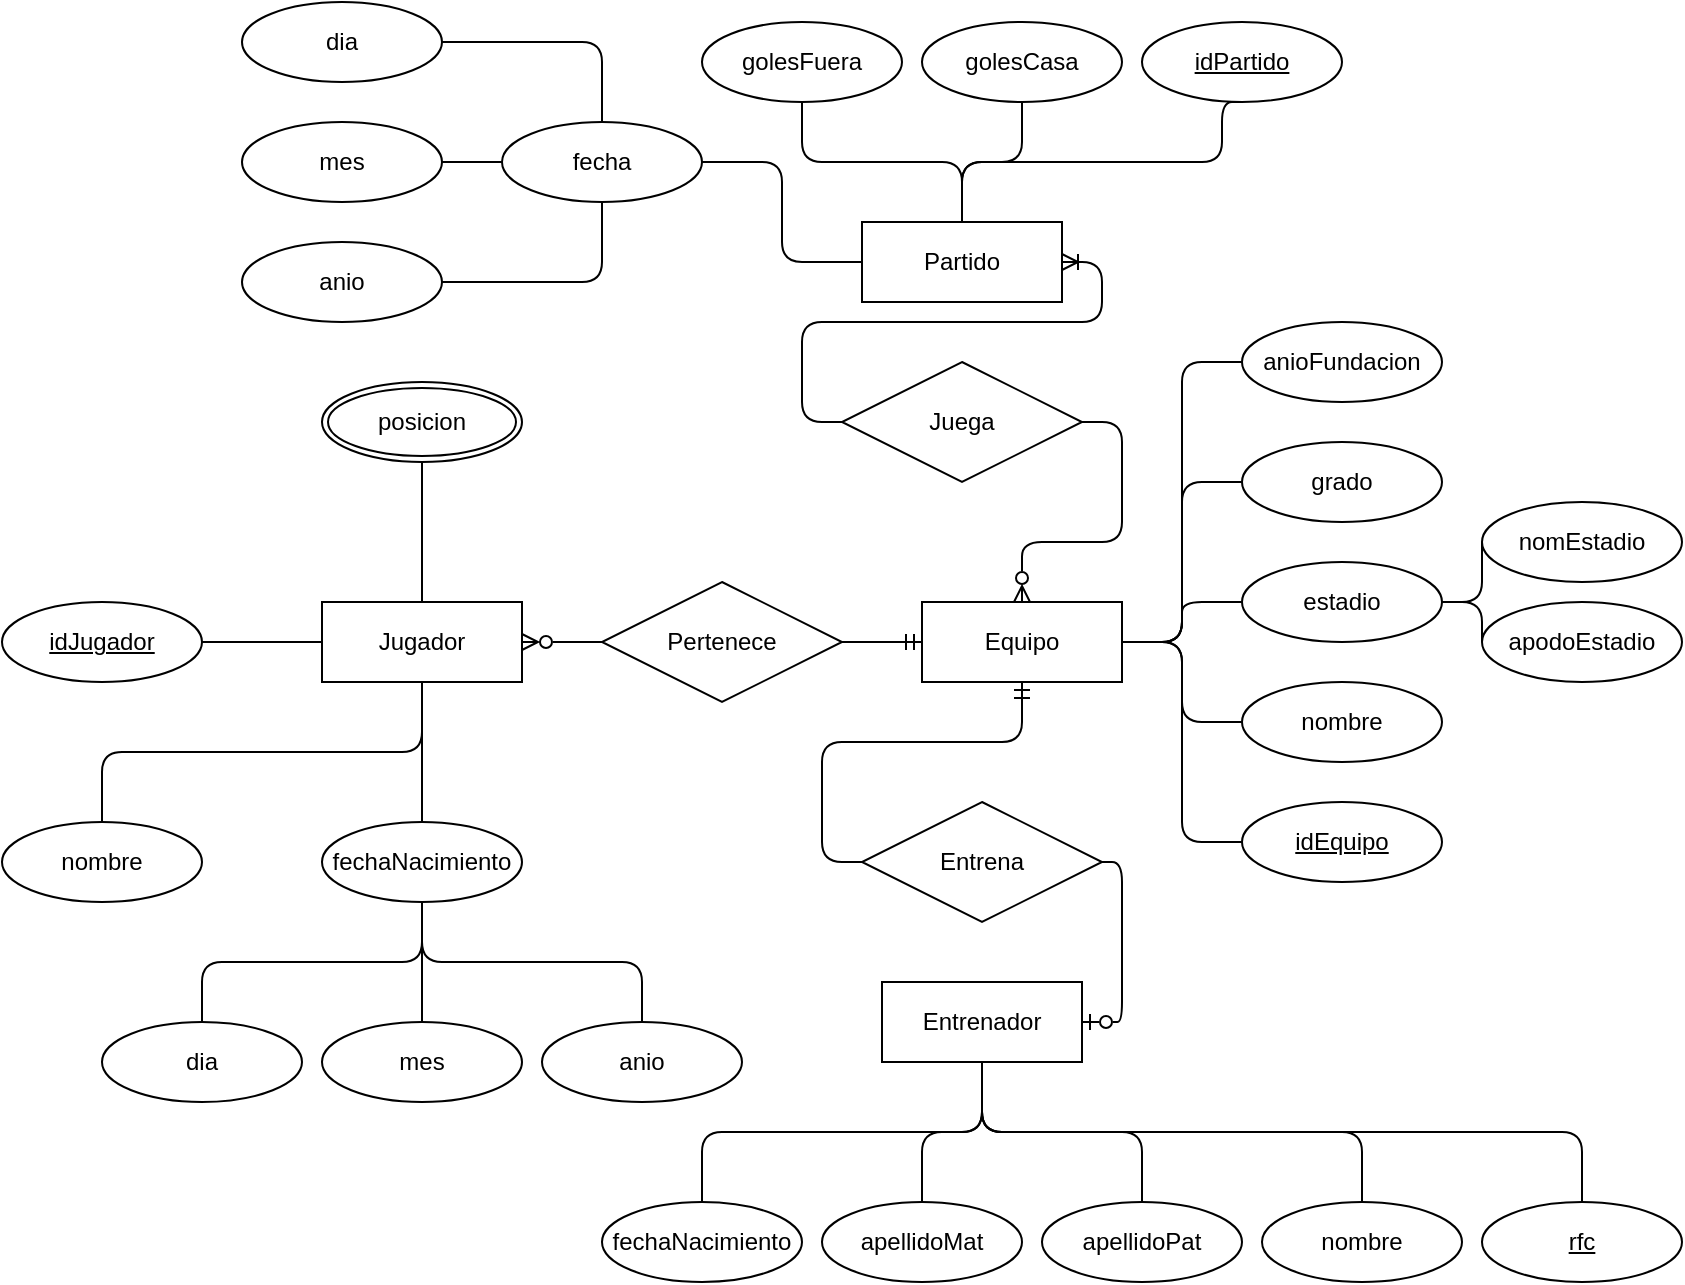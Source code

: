 <mxfile version="24.4.13" type="github">
  <diagram name="Page-1" id="UYtyUtdFpJuhH1bbEbp8">
    <mxGraphModel dx="1434" dy="789" grid="1" gridSize="10" guides="1" tooltips="1" connect="1" arrows="1" fold="1" page="1" pageScale="1" pageWidth="850" pageHeight="1100" math="0" shadow="0">
      <root>
        <mxCell id="0" />
        <mxCell id="1" parent="0" />
        <mxCell id="fBPJly0HdnSGG2ilqovL-1" value="Partido" style="whiteSpace=wrap;html=1;align=center;" vertex="1" parent="1">
          <mxGeometry x="430" y="170" width="100" height="40" as="geometry" />
        </mxCell>
        <mxCell id="fBPJly0HdnSGG2ilqovL-6" style="edgeStyle=orthogonalEdgeStyle;rounded=1;orthogonalLoop=1;jettySize=auto;html=1;exitX=1;exitY=0.5;exitDx=0;exitDy=0;entryX=0;entryY=0.5;entryDx=0;entryDy=0;endArrow=none;endFill=0;curved=0;startArrow=ERzeroToMany;startFill=0;" edge="1" parent="1" source="fBPJly0HdnSGG2ilqovL-2" target="fBPJly0HdnSGG2ilqovL-5">
          <mxGeometry relative="1" as="geometry" />
        </mxCell>
        <mxCell id="fBPJly0HdnSGG2ilqovL-25" style="edgeStyle=orthogonalEdgeStyle;rounded=1;orthogonalLoop=1;jettySize=auto;html=1;exitX=0.5;exitY=1;exitDx=0;exitDy=0;entryX=0.5;entryY=0;entryDx=0;entryDy=0;endArrow=none;endFill=0;curved=0;" edge="1" parent="1" source="fBPJly0HdnSGG2ilqovL-2" target="fBPJly0HdnSGG2ilqovL-18">
          <mxGeometry relative="1" as="geometry" />
        </mxCell>
        <mxCell id="fBPJly0HdnSGG2ilqovL-26" style="edgeStyle=orthogonalEdgeStyle;rounded=1;orthogonalLoop=1;jettySize=auto;html=1;exitX=0.5;exitY=1;exitDx=0;exitDy=0;curved=0;endArrow=none;endFill=0;" edge="1" parent="1" source="fBPJly0HdnSGG2ilqovL-2" target="fBPJly0HdnSGG2ilqovL-16">
          <mxGeometry relative="1" as="geometry" />
        </mxCell>
        <mxCell id="fBPJly0HdnSGG2ilqovL-27" style="edgeStyle=orthogonalEdgeStyle;rounded=1;orthogonalLoop=1;jettySize=auto;html=1;exitX=0;exitY=0.5;exitDx=0;exitDy=0;entryX=1;entryY=0.5;entryDx=0;entryDy=0;endArrow=none;endFill=0;curved=0;" edge="1" parent="1" source="fBPJly0HdnSGG2ilqovL-2" target="fBPJly0HdnSGG2ilqovL-17">
          <mxGeometry relative="1" as="geometry" />
        </mxCell>
        <mxCell id="fBPJly0HdnSGG2ilqovL-29" style="edgeStyle=orthogonalEdgeStyle;rounded=1;orthogonalLoop=1;jettySize=auto;html=1;exitX=0.5;exitY=0;exitDx=0;exitDy=0;entryX=0.5;entryY=1;entryDx=0;entryDy=0;curved=0;endArrow=none;endFill=0;" edge="1" parent="1" source="fBPJly0HdnSGG2ilqovL-2" target="fBPJly0HdnSGG2ilqovL-28">
          <mxGeometry relative="1" as="geometry" />
        </mxCell>
        <mxCell id="fBPJly0HdnSGG2ilqovL-2" value="Jugador" style="whiteSpace=wrap;html=1;align=center;" vertex="1" parent="1">
          <mxGeometry x="160" y="360" width="100" height="40" as="geometry" />
        </mxCell>
        <mxCell id="fBPJly0HdnSGG2ilqovL-37" style="edgeStyle=orthogonalEdgeStyle;rounded=1;orthogonalLoop=1;jettySize=auto;html=1;exitX=1;exitY=0.5;exitDx=0;exitDy=0;entryX=0;entryY=0.5;entryDx=0;entryDy=0;curved=0;endArrow=none;endFill=0;" edge="1" parent="1" source="fBPJly0HdnSGG2ilqovL-3" target="fBPJly0HdnSGG2ilqovL-36">
          <mxGeometry relative="1" as="geometry" />
        </mxCell>
        <mxCell id="fBPJly0HdnSGG2ilqovL-38" style="edgeStyle=orthogonalEdgeStyle;rounded=1;orthogonalLoop=1;jettySize=auto;html=1;exitX=1;exitY=0.5;exitDx=0;exitDy=0;entryX=0;entryY=0.5;entryDx=0;entryDy=0;curved=0;endArrow=none;endFill=0;" edge="1" parent="1" source="fBPJly0HdnSGG2ilqovL-3" target="fBPJly0HdnSGG2ilqovL-30">
          <mxGeometry relative="1" as="geometry" />
        </mxCell>
        <mxCell id="fBPJly0HdnSGG2ilqovL-39" style="edgeStyle=orthogonalEdgeStyle;rounded=1;orthogonalLoop=1;jettySize=auto;html=1;exitX=1;exitY=0.5;exitDx=0;exitDy=0;entryX=0;entryY=0.5;entryDx=0;entryDy=0;curved=0;endArrow=none;endFill=0;" edge="1" parent="1" source="fBPJly0HdnSGG2ilqovL-3" target="fBPJly0HdnSGG2ilqovL-32">
          <mxGeometry relative="1" as="geometry" />
        </mxCell>
        <mxCell id="fBPJly0HdnSGG2ilqovL-40" style="edgeStyle=orthogonalEdgeStyle;rounded=1;orthogonalLoop=1;jettySize=auto;html=1;exitX=1;exitY=0.5;exitDx=0;exitDy=0;entryX=0;entryY=0.5;entryDx=0;entryDy=0;curved=0;endArrow=none;endFill=0;" edge="1" parent="1" source="fBPJly0HdnSGG2ilqovL-3" target="fBPJly0HdnSGG2ilqovL-34">
          <mxGeometry relative="1" as="geometry" />
        </mxCell>
        <mxCell id="fBPJly0HdnSGG2ilqovL-41" style="edgeStyle=orthogonalEdgeStyle;rounded=1;orthogonalLoop=1;jettySize=auto;html=1;exitX=1;exitY=0.5;exitDx=0;exitDy=0;entryX=0;entryY=0.5;entryDx=0;entryDy=0;curved=0;endArrow=none;endFill=0;" edge="1" parent="1" source="fBPJly0HdnSGG2ilqovL-3" target="fBPJly0HdnSGG2ilqovL-35">
          <mxGeometry relative="1" as="geometry" />
        </mxCell>
        <mxCell id="fBPJly0HdnSGG2ilqovL-3" value="Equipo" style="whiteSpace=wrap;html=1;align=center;" vertex="1" parent="1">
          <mxGeometry x="460" y="360" width="100" height="40" as="geometry" />
        </mxCell>
        <mxCell id="fBPJly0HdnSGG2ilqovL-14" style="edgeStyle=orthogonalEdgeStyle;rounded=1;orthogonalLoop=1;jettySize=auto;html=1;exitX=1;exitY=0.5;exitDx=0;exitDy=0;entryX=1;entryY=0.5;entryDx=0;entryDy=0;endArrow=none;endFill=0;curved=0;startArrow=ERzeroToOne;startFill=0;" edge="1" parent="1" source="fBPJly0HdnSGG2ilqovL-4" target="fBPJly0HdnSGG2ilqovL-12">
          <mxGeometry relative="1" as="geometry" />
        </mxCell>
        <mxCell id="fBPJly0HdnSGG2ilqovL-4" value="Entrenador" style="whiteSpace=wrap;html=1;align=center;" vertex="1" parent="1">
          <mxGeometry x="440" y="550" width="100" height="40" as="geometry" />
        </mxCell>
        <mxCell id="fBPJly0HdnSGG2ilqovL-7" style="edgeStyle=orthogonalEdgeStyle;rounded=1;orthogonalLoop=1;jettySize=auto;html=1;exitX=1;exitY=0.5;exitDx=0;exitDy=0;entryX=0;entryY=0.5;entryDx=0;entryDy=0;curved=0;endArrow=ERmandOne;endFill=0;" edge="1" parent="1" source="fBPJly0HdnSGG2ilqovL-5" target="fBPJly0HdnSGG2ilqovL-3">
          <mxGeometry relative="1" as="geometry" />
        </mxCell>
        <mxCell id="fBPJly0HdnSGG2ilqovL-5" value="Pertenece" style="shape=rhombus;perimeter=rhombusPerimeter;whiteSpace=wrap;html=1;align=center;" vertex="1" parent="1">
          <mxGeometry x="300" y="350" width="120" height="60" as="geometry" />
        </mxCell>
        <mxCell id="fBPJly0HdnSGG2ilqovL-10" style="edgeStyle=orthogonalEdgeStyle;rounded=1;orthogonalLoop=1;jettySize=auto;html=1;exitX=1;exitY=0.5;exitDx=0;exitDy=0;entryX=0.5;entryY=0;entryDx=0;entryDy=0;curved=0;endArrow=ERzeroToMany;endFill=0;startArrow=none;startFill=0;" edge="1" parent="1" source="fBPJly0HdnSGG2ilqovL-9" target="fBPJly0HdnSGG2ilqovL-3">
          <mxGeometry relative="1" as="geometry" />
        </mxCell>
        <mxCell id="fBPJly0HdnSGG2ilqovL-11" style="edgeStyle=orthogonalEdgeStyle;rounded=1;orthogonalLoop=1;jettySize=auto;html=1;exitX=0;exitY=0.5;exitDx=0;exitDy=0;entryX=1;entryY=0.5;entryDx=0;entryDy=0;curved=0;endArrow=ERoneToMany;endFill=0;" edge="1" parent="1" source="fBPJly0HdnSGG2ilqovL-9" target="fBPJly0HdnSGG2ilqovL-1">
          <mxGeometry relative="1" as="geometry" />
        </mxCell>
        <mxCell id="fBPJly0HdnSGG2ilqovL-9" value="Juega" style="shape=rhombus;perimeter=rhombusPerimeter;whiteSpace=wrap;html=1;align=center;" vertex="1" parent="1">
          <mxGeometry x="420" y="240" width="120" height="60" as="geometry" />
        </mxCell>
        <mxCell id="fBPJly0HdnSGG2ilqovL-15" style="edgeStyle=orthogonalEdgeStyle;rounded=1;orthogonalLoop=1;jettySize=auto;html=1;exitX=0;exitY=0.5;exitDx=0;exitDy=0;entryX=0.5;entryY=1;entryDx=0;entryDy=0;curved=0;endArrow=ERmandOne;endFill=0;" edge="1" parent="1" source="fBPJly0HdnSGG2ilqovL-12" target="fBPJly0HdnSGG2ilqovL-3">
          <mxGeometry relative="1" as="geometry" />
        </mxCell>
        <mxCell id="fBPJly0HdnSGG2ilqovL-12" value="Entrena" style="shape=rhombus;perimeter=rhombusPerimeter;whiteSpace=wrap;html=1;align=center;" vertex="1" parent="1">
          <mxGeometry x="430" y="460" width="120" height="60" as="geometry" />
        </mxCell>
        <mxCell id="fBPJly0HdnSGG2ilqovL-22" style="edgeStyle=orthogonalEdgeStyle;rounded=1;orthogonalLoop=1;jettySize=auto;html=1;exitX=0.5;exitY=1;exitDx=0;exitDy=0;entryX=0.5;entryY=0;entryDx=0;entryDy=0;curved=0;endArrow=none;endFill=0;" edge="1" parent="1" source="fBPJly0HdnSGG2ilqovL-16" target="fBPJly0HdnSGG2ilqovL-21">
          <mxGeometry relative="1" as="geometry" />
        </mxCell>
        <mxCell id="fBPJly0HdnSGG2ilqovL-23" style="edgeStyle=orthogonalEdgeStyle;rounded=1;orthogonalLoop=1;jettySize=auto;html=1;exitX=0.5;exitY=1;exitDx=0;exitDy=0;entryX=0.5;entryY=0;entryDx=0;entryDy=0;curved=0;endArrow=none;endFill=0;" edge="1" parent="1" source="fBPJly0HdnSGG2ilqovL-16" target="fBPJly0HdnSGG2ilqovL-20">
          <mxGeometry relative="1" as="geometry" />
        </mxCell>
        <mxCell id="fBPJly0HdnSGG2ilqovL-24" style="edgeStyle=orthogonalEdgeStyle;rounded=1;orthogonalLoop=1;jettySize=auto;html=1;exitX=0.5;exitY=1;exitDx=0;exitDy=0;entryX=0.5;entryY=0;entryDx=0;entryDy=0;curved=0;endArrow=none;endFill=0;" edge="1" parent="1" source="fBPJly0HdnSGG2ilqovL-16" target="fBPJly0HdnSGG2ilqovL-19">
          <mxGeometry relative="1" as="geometry" />
        </mxCell>
        <mxCell id="fBPJly0HdnSGG2ilqovL-16" value="fechaNacimiento" style="ellipse;whiteSpace=wrap;html=1;align=center;" vertex="1" parent="1">
          <mxGeometry x="160" y="470" width="100" height="40" as="geometry" />
        </mxCell>
        <mxCell id="fBPJly0HdnSGG2ilqovL-17" value="idJugador" style="ellipse;whiteSpace=wrap;html=1;align=center;fontStyle=4;" vertex="1" parent="1">
          <mxGeometry y="360" width="100" height="40" as="geometry" />
        </mxCell>
        <mxCell id="fBPJly0HdnSGG2ilqovL-18" value="nombre" style="ellipse;whiteSpace=wrap;html=1;align=center;" vertex="1" parent="1">
          <mxGeometry y="470" width="100" height="40" as="geometry" />
        </mxCell>
        <mxCell id="fBPJly0HdnSGG2ilqovL-19" value="anio" style="ellipse;whiteSpace=wrap;html=1;align=center;" vertex="1" parent="1">
          <mxGeometry x="270" y="570" width="100" height="40" as="geometry" />
        </mxCell>
        <mxCell id="fBPJly0HdnSGG2ilqovL-20" value="mes" style="ellipse;whiteSpace=wrap;html=1;align=center;" vertex="1" parent="1">
          <mxGeometry x="160" y="570" width="100" height="40" as="geometry" />
        </mxCell>
        <mxCell id="fBPJly0HdnSGG2ilqovL-21" value="dia" style="ellipse;whiteSpace=wrap;html=1;align=center;" vertex="1" parent="1">
          <mxGeometry x="50" y="570" width="100" height="40" as="geometry" />
        </mxCell>
        <mxCell id="fBPJly0HdnSGG2ilqovL-28" value="posicion" style="ellipse;shape=doubleEllipse;margin=3;whiteSpace=wrap;html=1;align=center;" vertex="1" parent="1">
          <mxGeometry x="160" y="250" width="100" height="40" as="geometry" />
        </mxCell>
        <mxCell id="fBPJly0HdnSGG2ilqovL-30" value="grado" style="ellipse;whiteSpace=wrap;html=1;align=center;" vertex="1" parent="1">
          <mxGeometry x="620" y="280" width="100" height="40" as="geometry" />
        </mxCell>
        <mxCell id="fBPJly0HdnSGG2ilqovL-31" value="apodoEstadio" style="ellipse;whiteSpace=wrap;html=1;align=center;" vertex="1" parent="1">
          <mxGeometry x="740" y="360" width="100" height="40" as="geometry" />
        </mxCell>
        <mxCell id="fBPJly0HdnSGG2ilqovL-42" style="edgeStyle=orthogonalEdgeStyle;rounded=1;orthogonalLoop=1;jettySize=auto;html=1;exitX=1;exitY=0.5;exitDx=0;exitDy=0;entryX=0;entryY=0.5;entryDx=0;entryDy=0;curved=0;endArrow=none;endFill=0;" edge="1" parent="1" source="fBPJly0HdnSGG2ilqovL-32" target="fBPJly0HdnSGG2ilqovL-33">
          <mxGeometry relative="1" as="geometry" />
        </mxCell>
        <mxCell id="fBPJly0HdnSGG2ilqovL-43" style="edgeStyle=orthogonalEdgeStyle;rounded=1;orthogonalLoop=1;jettySize=auto;html=1;exitX=1;exitY=0.5;exitDx=0;exitDy=0;entryX=0;entryY=0.5;entryDx=0;entryDy=0;curved=0;endArrow=none;endFill=0;" edge="1" parent="1" source="fBPJly0HdnSGG2ilqovL-32" target="fBPJly0HdnSGG2ilqovL-31">
          <mxGeometry relative="1" as="geometry" />
        </mxCell>
        <mxCell id="fBPJly0HdnSGG2ilqovL-32" value="estadio" style="ellipse;whiteSpace=wrap;html=1;align=center;" vertex="1" parent="1">
          <mxGeometry x="620" y="340" width="100" height="40" as="geometry" />
        </mxCell>
        <mxCell id="fBPJly0HdnSGG2ilqovL-33" value="nomEstadio" style="ellipse;whiteSpace=wrap;html=1;align=center;" vertex="1" parent="1">
          <mxGeometry x="740" y="310" width="100" height="40" as="geometry" />
        </mxCell>
        <mxCell id="fBPJly0HdnSGG2ilqovL-34" value="nombre" style="ellipse;whiteSpace=wrap;html=1;align=center;" vertex="1" parent="1">
          <mxGeometry x="620" y="400" width="100" height="40" as="geometry" />
        </mxCell>
        <mxCell id="fBPJly0HdnSGG2ilqovL-35" value="idEquipo" style="ellipse;whiteSpace=wrap;html=1;align=center;fontStyle=4;" vertex="1" parent="1">
          <mxGeometry x="620" y="460" width="100" height="40" as="geometry" />
        </mxCell>
        <mxCell id="fBPJly0HdnSGG2ilqovL-36" value="anioFundacion" style="ellipse;whiteSpace=wrap;html=1;align=center;" vertex="1" parent="1">
          <mxGeometry x="620" y="220" width="100" height="40" as="geometry" />
        </mxCell>
        <mxCell id="fBPJly0HdnSGG2ilqovL-58" style="edgeStyle=orthogonalEdgeStyle;rounded=1;orthogonalLoop=1;jettySize=auto;html=1;exitX=0.5;exitY=1;exitDx=0;exitDy=0;entryX=0.5;entryY=0;entryDx=0;entryDy=0;curved=0;endArrow=none;endFill=0;" edge="1" parent="1" source="fBPJly0HdnSGG2ilqovL-44" target="fBPJly0HdnSGG2ilqovL-1">
          <mxGeometry relative="1" as="geometry">
            <Array as="points">
              <mxPoint x="610" y="110" />
              <mxPoint x="610" y="140" />
              <mxPoint x="480" y="140" />
            </Array>
          </mxGeometry>
        </mxCell>
        <mxCell id="fBPJly0HdnSGG2ilqovL-44" value="idPartido" style="ellipse;whiteSpace=wrap;html=1;align=center;fontStyle=4;" vertex="1" parent="1">
          <mxGeometry x="570" y="70" width="100" height="40" as="geometry" />
        </mxCell>
        <mxCell id="fBPJly0HdnSGG2ilqovL-56" style="edgeStyle=orthogonalEdgeStyle;rounded=1;orthogonalLoop=1;jettySize=auto;html=1;exitX=0.5;exitY=1;exitDx=0;exitDy=0;entryX=0.5;entryY=0;entryDx=0;entryDy=0;curved=0;endArrow=none;endFill=0;" edge="1" parent="1" source="fBPJly0HdnSGG2ilqovL-45" target="fBPJly0HdnSGG2ilqovL-1">
          <mxGeometry relative="1" as="geometry" />
        </mxCell>
        <mxCell id="fBPJly0HdnSGG2ilqovL-45" value="golesFuera" style="ellipse;whiteSpace=wrap;html=1;align=center;" vertex="1" parent="1">
          <mxGeometry x="350" y="70" width="100" height="40" as="geometry" />
        </mxCell>
        <mxCell id="fBPJly0HdnSGG2ilqovL-57" style="edgeStyle=orthogonalEdgeStyle;rounded=1;orthogonalLoop=1;jettySize=auto;html=1;exitX=0.5;exitY=1;exitDx=0;exitDy=0;entryX=0.5;entryY=0;entryDx=0;entryDy=0;curved=0;endArrow=none;endFill=0;" edge="1" parent="1" source="fBPJly0HdnSGG2ilqovL-46" target="fBPJly0HdnSGG2ilqovL-1">
          <mxGeometry relative="1" as="geometry" />
        </mxCell>
        <mxCell id="fBPJly0HdnSGG2ilqovL-46" value="golesCasa" style="ellipse;whiteSpace=wrap;html=1;align=center;" vertex="1" parent="1">
          <mxGeometry x="460" y="70" width="100" height="40" as="geometry" />
        </mxCell>
        <mxCell id="fBPJly0HdnSGG2ilqovL-55" style="edgeStyle=orthogonalEdgeStyle;rounded=1;orthogonalLoop=1;jettySize=auto;html=1;exitX=1;exitY=0.5;exitDx=0;exitDy=0;entryX=0;entryY=0.5;entryDx=0;entryDy=0;curved=0;endArrow=none;endFill=0;" edge="1" parent="1" source="fBPJly0HdnSGG2ilqovL-47" target="fBPJly0HdnSGG2ilqovL-1">
          <mxGeometry relative="1" as="geometry" />
        </mxCell>
        <mxCell id="fBPJly0HdnSGG2ilqovL-47" value="fecha" style="ellipse;whiteSpace=wrap;html=1;align=center;" vertex="1" parent="1">
          <mxGeometry x="250" y="120" width="100" height="40" as="geometry" />
        </mxCell>
        <mxCell id="fBPJly0HdnSGG2ilqovL-53" style="edgeStyle=orthogonalEdgeStyle;rounded=1;orthogonalLoop=1;jettySize=auto;html=1;exitX=1;exitY=0.5;exitDx=0;exitDy=0;entryX=0.5;entryY=1;entryDx=0;entryDy=0;curved=0;endArrow=none;endFill=0;" edge="1" parent="1" source="fBPJly0HdnSGG2ilqovL-48" target="fBPJly0HdnSGG2ilqovL-47">
          <mxGeometry relative="1" as="geometry" />
        </mxCell>
        <mxCell id="fBPJly0HdnSGG2ilqovL-48" value="anio" style="ellipse;whiteSpace=wrap;html=1;align=center;" vertex="1" parent="1">
          <mxGeometry x="120" y="180" width="100" height="40" as="geometry" />
        </mxCell>
        <mxCell id="fBPJly0HdnSGG2ilqovL-51" style="edgeStyle=orthogonalEdgeStyle;rounded=1;orthogonalLoop=1;jettySize=auto;html=1;exitX=1;exitY=0.5;exitDx=0;exitDy=0;entryX=0;entryY=0.5;entryDx=0;entryDy=0;curved=0;endArrow=none;endFill=0;" edge="1" parent="1" source="fBPJly0HdnSGG2ilqovL-49" target="fBPJly0HdnSGG2ilqovL-47">
          <mxGeometry relative="1" as="geometry" />
        </mxCell>
        <mxCell id="fBPJly0HdnSGG2ilqovL-49" value="mes" style="ellipse;whiteSpace=wrap;html=1;align=center;" vertex="1" parent="1">
          <mxGeometry x="120" y="120" width="100" height="40" as="geometry" />
        </mxCell>
        <mxCell id="fBPJly0HdnSGG2ilqovL-52" style="edgeStyle=orthogonalEdgeStyle;rounded=1;orthogonalLoop=1;jettySize=auto;html=1;exitX=1;exitY=0.5;exitDx=0;exitDy=0;entryX=0.5;entryY=0;entryDx=0;entryDy=0;curved=0;endArrow=none;endFill=0;" edge="1" parent="1" source="fBPJly0HdnSGG2ilqovL-50" target="fBPJly0HdnSGG2ilqovL-47">
          <mxGeometry relative="1" as="geometry" />
        </mxCell>
        <mxCell id="fBPJly0HdnSGG2ilqovL-50" value="dia" style="ellipse;whiteSpace=wrap;html=1;align=center;" vertex="1" parent="1">
          <mxGeometry x="120" y="60" width="100" height="40" as="geometry" />
        </mxCell>
        <mxCell id="fBPJly0HdnSGG2ilqovL-68" style="edgeStyle=orthogonalEdgeStyle;rounded=1;orthogonalLoop=1;jettySize=auto;html=1;exitX=0.5;exitY=0;exitDx=0;exitDy=0;entryX=0.5;entryY=1;entryDx=0;entryDy=0;curved=0;endArrow=none;endFill=0;" edge="1" parent="1" source="fBPJly0HdnSGG2ilqovL-59" target="fBPJly0HdnSGG2ilqovL-4">
          <mxGeometry relative="1" as="geometry" />
        </mxCell>
        <mxCell id="fBPJly0HdnSGG2ilqovL-59" value="rfc" style="ellipse;whiteSpace=wrap;html=1;align=center;fontStyle=4;" vertex="1" parent="1">
          <mxGeometry x="740" y="660" width="100" height="40" as="geometry" />
        </mxCell>
        <mxCell id="fBPJly0HdnSGG2ilqovL-67" style="edgeStyle=orthogonalEdgeStyle;rounded=1;orthogonalLoop=1;jettySize=auto;html=1;exitX=0.5;exitY=0;exitDx=0;exitDy=0;entryX=0.5;entryY=1;entryDx=0;entryDy=0;curved=0;endArrow=none;endFill=0;" edge="1" parent="1" source="fBPJly0HdnSGG2ilqovL-60" target="fBPJly0HdnSGG2ilqovL-4">
          <mxGeometry relative="1" as="geometry" />
        </mxCell>
        <mxCell id="fBPJly0HdnSGG2ilqovL-60" value="nombre" style="ellipse;whiteSpace=wrap;html=1;align=center;" vertex="1" parent="1">
          <mxGeometry x="630" y="660" width="100" height="40" as="geometry" />
        </mxCell>
        <mxCell id="fBPJly0HdnSGG2ilqovL-66" style="edgeStyle=orthogonalEdgeStyle;rounded=1;orthogonalLoop=1;jettySize=auto;html=1;exitX=0.5;exitY=0;exitDx=0;exitDy=0;entryX=0.5;entryY=1;entryDx=0;entryDy=0;curved=0;endArrow=none;endFill=0;" edge="1" parent="1" source="fBPJly0HdnSGG2ilqovL-61" target="fBPJly0HdnSGG2ilqovL-4">
          <mxGeometry relative="1" as="geometry" />
        </mxCell>
        <mxCell id="fBPJly0HdnSGG2ilqovL-61" value="apellidoPat" style="ellipse;whiteSpace=wrap;html=1;align=center;" vertex="1" parent="1">
          <mxGeometry x="520" y="660" width="100" height="40" as="geometry" />
        </mxCell>
        <mxCell id="fBPJly0HdnSGG2ilqovL-65" style="edgeStyle=orthogonalEdgeStyle;rounded=1;orthogonalLoop=1;jettySize=auto;html=1;exitX=0.5;exitY=0;exitDx=0;exitDy=0;entryX=0.5;entryY=1;entryDx=0;entryDy=0;curved=0;endArrow=none;endFill=0;" edge="1" parent="1" source="fBPJly0HdnSGG2ilqovL-62" target="fBPJly0HdnSGG2ilqovL-4">
          <mxGeometry relative="1" as="geometry" />
        </mxCell>
        <mxCell id="fBPJly0HdnSGG2ilqovL-62" value="apellidoMat" style="ellipse;whiteSpace=wrap;html=1;align=center;" vertex="1" parent="1">
          <mxGeometry x="410" y="660" width="100" height="40" as="geometry" />
        </mxCell>
        <mxCell id="fBPJly0HdnSGG2ilqovL-64" style="edgeStyle=orthogonalEdgeStyle;rounded=1;orthogonalLoop=1;jettySize=auto;html=1;exitX=0.5;exitY=0;exitDx=0;exitDy=0;entryX=0.5;entryY=1;entryDx=0;entryDy=0;curved=0;endArrow=none;endFill=0;" edge="1" parent="1" source="fBPJly0HdnSGG2ilqovL-63" target="fBPJly0HdnSGG2ilqovL-4">
          <mxGeometry relative="1" as="geometry" />
        </mxCell>
        <mxCell id="fBPJly0HdnSGG2ilqovL-63" value="fechaNacimiento" style="ellipse;whiteSpace=wrap;html=1;align=center;" vertex="1" parent="1">
          <mxGeometry x="300" y="660" width="100" height="40" as="geometry" />
        </mxCell>
      </root>
    </mxGraphModel>
  </diagram>
</mxfile>
